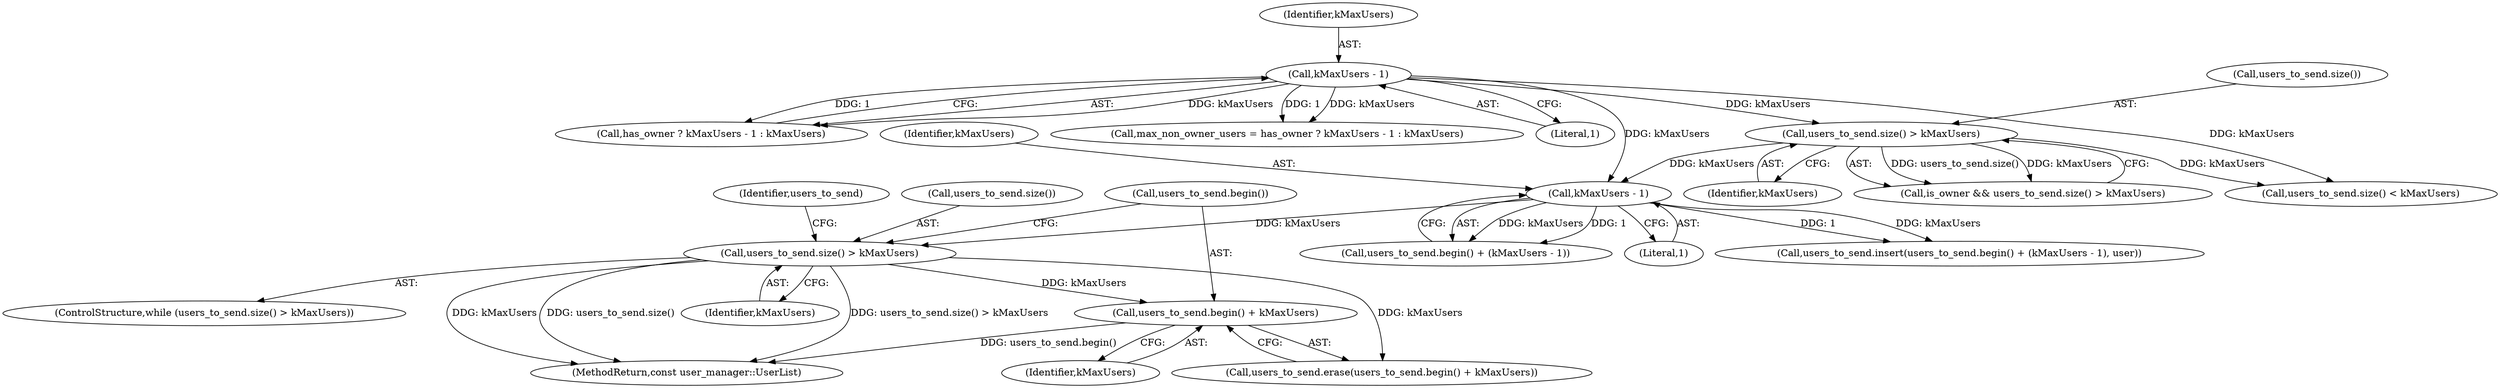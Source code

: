 digraph "0_Chrome_c66b1fc49870c514b1c1e8b53498153176d7ec2b_5@API" {
"1000176" [label="(Call,users_to_send.begin() + kMaxUsers)"];
"1000172" [label="(Call,users_to_send.size() > kMaxUsers)"];
"1000167" [label="(Call,kMaxUsers - 1)"];
"1000160" [label="(Call,users_to_send.size() > kMaxUsers)"];
"1000115" [label="(Call,kMaxUsers - 1)"];
"1000158" [label="(Call,is_owner && users_to_send.size() > kMaxUsers)"];
"1000169" [label="(Literal,1)"];
"1000172" [label="(Call,users_to_send.size() > kMaxUsers)"];
"1000174" [label="(Identifier,kMaxUsers)"];
"1000113" [label="(Call,has_owner ? kMaxUsers - 1 : kMaxUsers)"];
"1000115" [label="(Call,kMaxUsers - 1)"];
"1000175" [label="(Call,users_to_send.erase(users_to_send.begin() + kMaxUsers))"];
"1000178" [label="(Identifier,kMaxUsers)"];
"1000177" [label="(Call,users_to_send.begin())"];
"1000181" [label="(Call,users_to_send.size() < kMaxUsers)"];
"1000188" [label="(Identifier,users_to_send)"];
"1000171" [label="(ControlStructure,while (users_to_send.size() > kMaxUsers))"];
"1000162" [label="(Identifier,kMaxUsers)"];
"1000165" [label="(Call,users_to_send.begin() + (kMaxUsers - 1))"];
"1000111" [label="(Call,max_non_owner_users = has_owner ? kMaxUsers - 1 : kMaxUsers)"];
"1000168" [label="(Identifier,kMaxUsers)"];
"1000116" [label="(Identifier,kMaxUsers)"];
"1000189" [label="(MethodReturn,const user_manager::UserList)"];
"1000173" [label="(Call,users_to_send.size())"];
"1000161" [label="(Call,users_to_send.size())"];
"1000164" [label="(Call,users_to_send.insert(users_to_send.begin() + (kMaxUsers - 1), user))"];
"1000176" [label="(Call,users_to_send.begin() + kMaxUsers)"];
"1000117" [label="(Literal,1)"];
"1000160" [label="(Call,users_to_send.size() > kMaxUsers)"];
"1000167" [label="(Call,kMaxUsers - 1)"];
"1000176" -> "1000175"  [label="AST: "];
"1000176" -> "1000178"  [label="CFG: "];
"1000177" -> "1000176"  [label="AST: "];
"1000178" -> "1000176"  [label="AST: "];
"1000175" -> "1000176"  [label="CFG: "];
"1000176" -> "1000189"  [label="DDG: users_to_send.begin()"];
"1000172" -> "1000176"  [label="DDG: kMaxUsers"];
"1000172" -> "1000171"  [label="AST: "];
"1000172" -> "1000174"  [label="CFG: "];
"1000173" -> "1000172"  [label="AST: "];
"1000174" -> "1000172"  [label="AST: "];
"1000177" -> "1000172"  [label="CFG: "];
"1000188" -> "1000172"  [label="CFG: "];
"1000172" -> "1000189"  [label="DDG: users_to_send.size() > kMaxUsers"];
"1000172" -> "1000189"  [label="DDG: users_to_send.size()"];
"1000172" -> "1000189"  [label="DDG: kMaxUsers"];
"1000167" -> "1000172"  [label="DDG: kMaxUsers"];
"1000172" -> "1000175"  [label="DDG: kMaxUsers"];
"1000167" -> "1000165"  [label="AST: "];
"1000167" -> "1000169"  [label="CFG: "];
"1000168" -> "1000167"  [label="AST: "];
"1000169" -> "1000167"  [label="AST: "];
"1000165" -> "1000167"  [label="CFG: "];
"1000167" -> "1000164"  [label="DDG: kMaxUsers"];
"1000167" -> "1000164"  [label="DDG: 1"];
"1000167" -> "1000165"  [label="DDG: kMaxUsers"];
"1000167" -> "1000165"  [label="DDG: 1"];
"1000160" -> "1000167"  [label="DDG: kMaxUsers"];
"1000115" -> "1000167"  [label="DDG: kMaxUsers"];
"1000160" -> "1000158"  [label="AST: "];
"1000160" -> "1000162"  [label="CFG: "];
"1000161" -> "1000160"  [label="AST: "];
"1000162" -> "1000160"  [label="AST: "];
"1000158" -> "1000160"  [label="CFG: "];
"1000160" -> "1000158"  [label="DDG: users_to_send.size()"];
"1000160" -> "1000158"  [label="DDG: kMaxUsers"];
"1000115" -> "1000160"  [label="DDG: kMaxUsers"];
"1000160" -> "1000181"  [label="DDG: kMaxUsers"];
"1000115" -> "1000113"  [label="AST: "];
"1000115" -> "1000117"  [label="CFG: "];
"1000116" -> "1000115"  [label="AST: "];
"1000117" -> "1000115"  [label="AST: "];
"1000113" -> "1000115"  [label="CFG: "];
"1000115" -> "1000111"  [label="DDG: kMaxUsers"];
"1000115" -> "1000111"  [label="DDG: 1"];
"1000115" -> "1000113"  [label="DDG: kMaxUsers"];
"1000115" -> "1000113"  [label="DDG: 1"];
"1000115" -> "1000181"  [label="DDG: kMaxUsers"];
}

